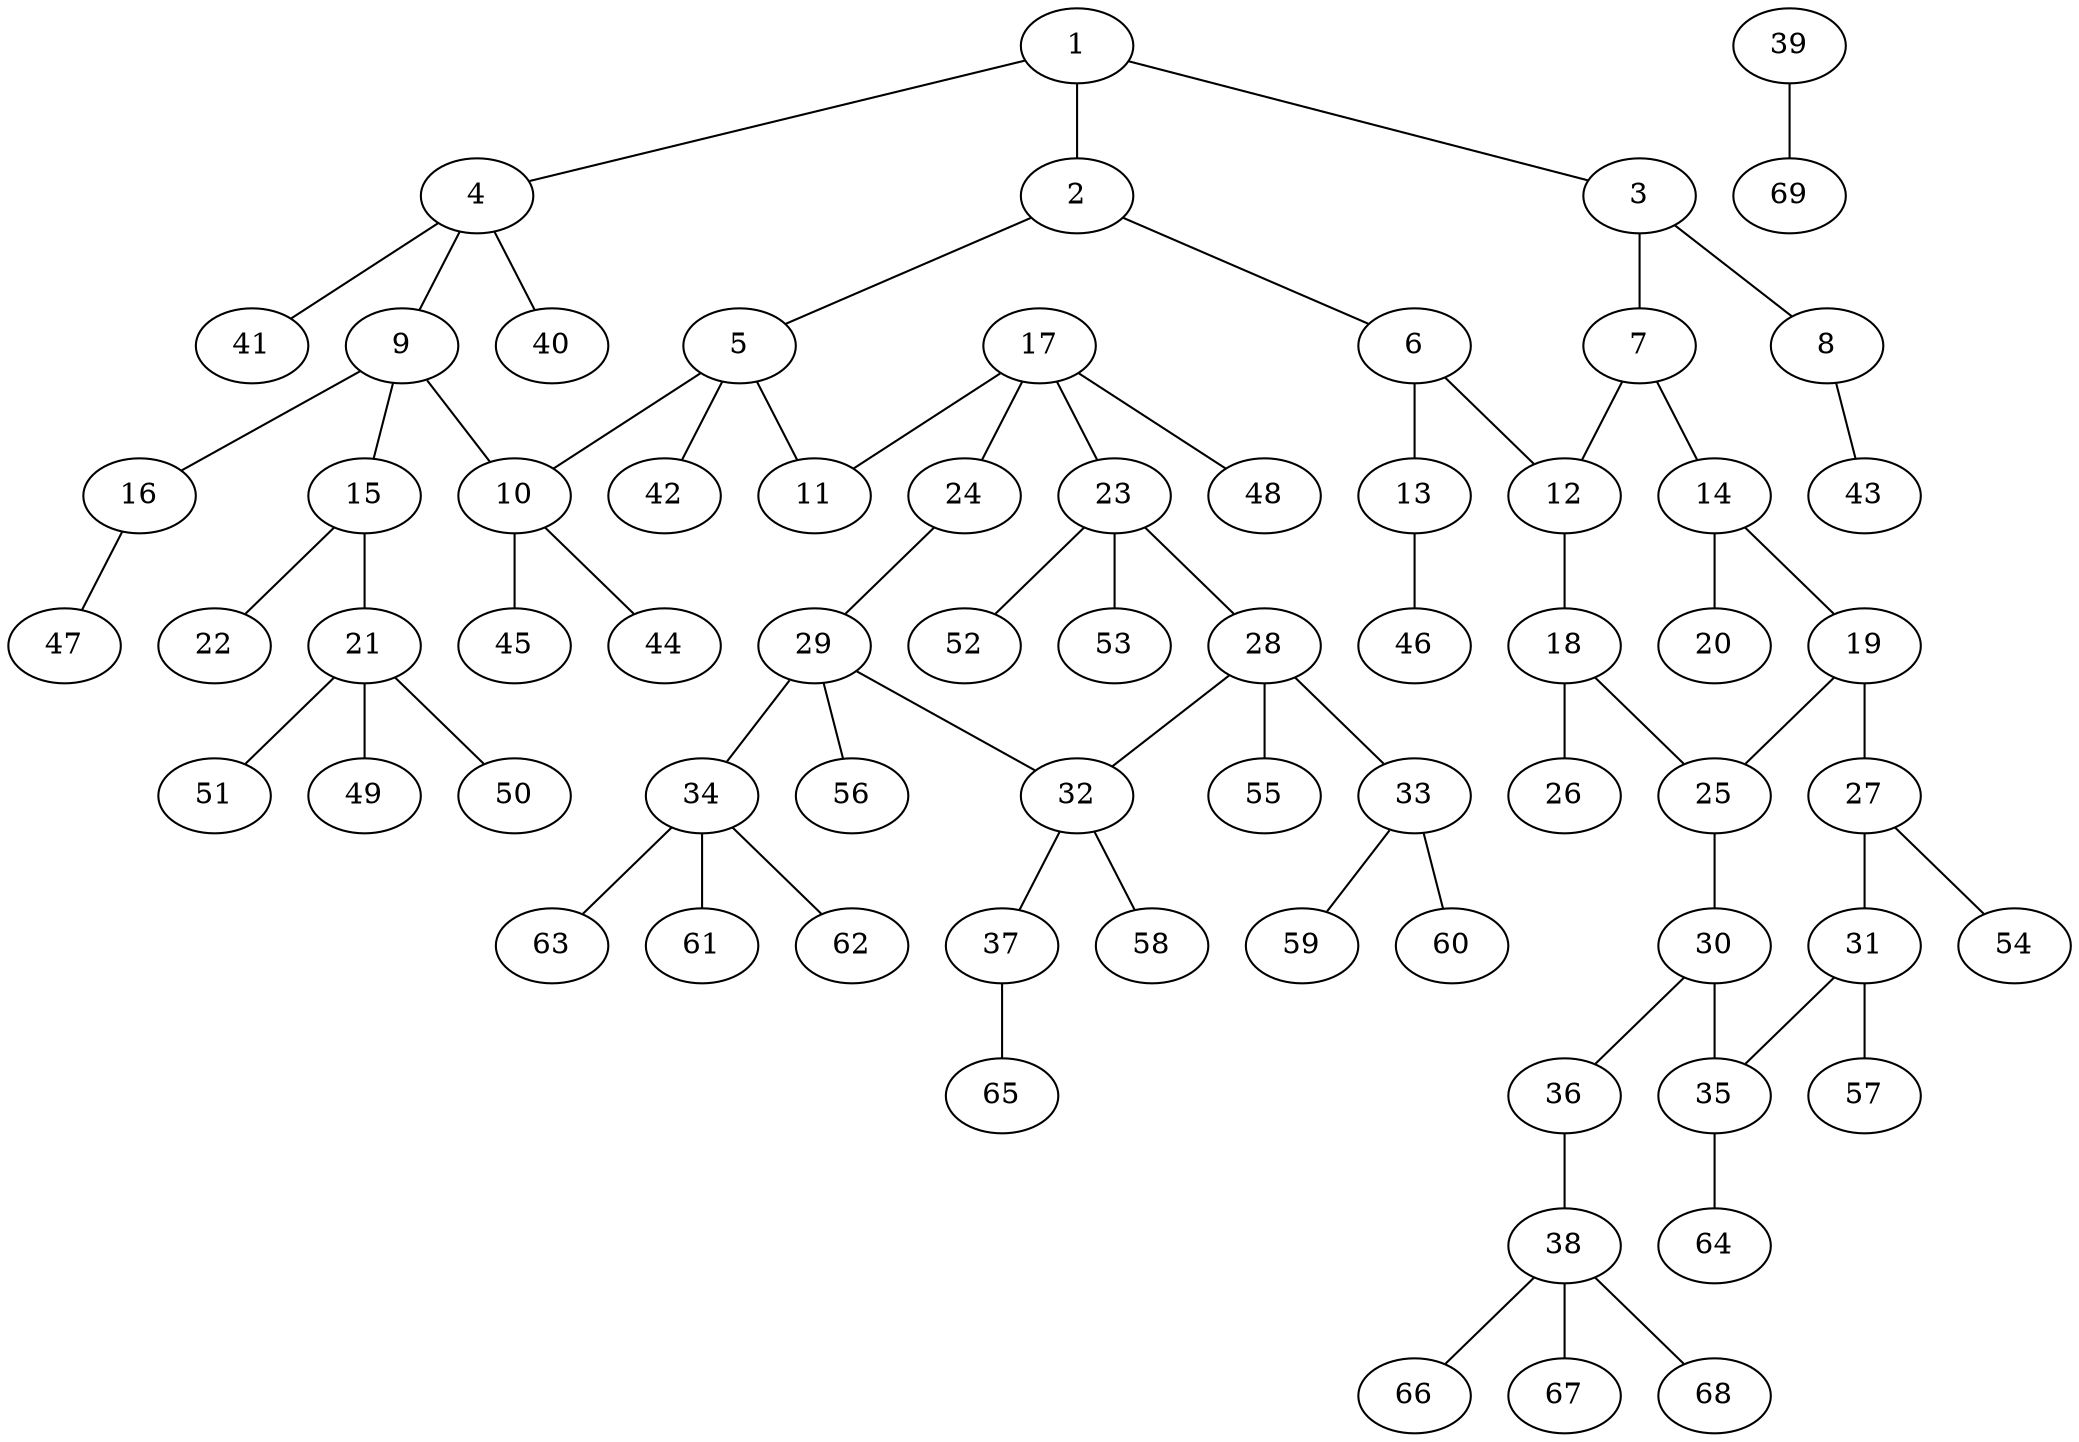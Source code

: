 graph molecule_4220 {
	1	 [chem=C];
	2	 [chem=C];
	1 -- 2	 [valence=1];
	3	 [chem=C];
	1 -- 3	 [valence=2];
	4	 [chem=C];
	1 -- 4	 [valence=1];
	5	 [chem=C];
	2 -- 5	 [valence=1];
	6	 [chem=C];
	2 -- 6	 [valence=2];
	7	 [chem=C];
	3 -- 7	 [valence=1];
	8	 [chem=O];
	3 -- 8	 [valence=1];
	9	 [chem=C];
	4 -- 9	 [valence=1];
	40	 [chem=H];
	4 -- 40	 [valence=1];
	41	 [chem=H];
	4 -- 41	 [valence=1];
	10	 [chem=C];
	5 -- 10	 [valence=1];
	11	 [chem=O];
	5 -- 11	 [valence=1];
	42	 [chem=H];
	5 -- 42	 [valence=1];
	12	 [chem=C];
	6 -- 12	 [valence=1];
	13	 [chem=O];
	6 -- 13	 [valence=1];
	7 -- 12	 [valence=2];
	14	 [chem=C];
	7 -- 14	 [valence=1];
	43	 [chem=H];
	8 -- 43	 [valence=1];
	9 -- 10	 [valence=1];
	15	 [chem=C];
	9 -- 15	 [valence=1];
	16	 [chem=O];
	9 -- 16	 [valence=1];
	44	 [chem=H];
	10 -- 44	 [valence=1];
	45	 [chem=H];
	10 -- 45	 [valence=1];
	18	 [chem=C];
	12 -- 18	 [valence=1];
	46	 [chem=H];
	13 -- 46	 [valence=1];
	19	 [chem=C];
	14 -- 19	 [valence=1];
	20	 [chem=O];
	14 -- 20	 [valence=2];
	21	 [chem=C];
	15 -- 21	 [valence=1];
	22	 [chem=O];
	15 -- 22	 [valence=2];
	47	 [chem=H];
	16 -- 47	 [valence=1];
	17	 [chem=C];
	17 -- 11	 [valence=1];
	23	 [chem=C];
	17 -- 23	 [valence=1];
	24	 [chem=O];
	17 -- 24	 [valence=1];
	48	 [chem=H];
	17 -- 48	 [valence=1];
	25	 [chem=C];
	18 -- 25	 [valence=1];
	26	 [chem=O];
	18 -- 26	 [valence=2];
	19 -- 25	 [valence=2];
	27	 [chem=C];
	19 -- 27	 [valence=1];
	49	 [chem=H];
	21 -- 49	 [valence=1];
	50	 [chem=H];
	21 -- 50	 [valence=1];
	51	 [chem=H];
	21 -- 51	 [valence=1];
	28	 [chem=C];
	23 -- 28	 [valence=1];
	52	 [chem=H];
	23 -- 52	 [valence=1];
	53	 [chem=H];
	23 -- 53	 [valence=1];
	29	 [chem=C];
	24 -- 29	 [valence=1];
	30	 [chem=C];
	25 -- 30	 [valence=1];
	31	 [chem=C];
	27 -- 31	 [valence=2];
	54	 [chem=H];
	27 -- 54	 [valence=1];
	32	 [chem=C];
	28 -- 32	 [valence=1];
	33	 [chem=N];
	28 -- 33	 [valence=1];
	55	 [chem=H];
	28 -- 55	 [valence=1];
	29 -- 32	 [valence=1];
	34	 [chem=C];
	29 -- 34	 [valence=1];
	56	 [chem=H];
	29 -- 56	 [valence=1];
	35	 [chem=C];
	30 -- 35	 [valence=2];
	36	 [chem=O];
	30 -- 36	 [valence=1];
	31 -- 35	 [valence=1];
	57	 [chem=H];
	31 -- 57	 [valence=1];
	37	 [chem=O];
	32 -- 37	 [valence=1];
	58	 [chem=H];
	32 -- 58	 [valence=1];
	59	 [chem=H];
	33 -- 59	 [valence=1];
	60	 [chem=H];
	33 -- 60	 [valence=1];
	61	 [chem=H];
	34 -- 61	 [valence=1];
	62	 [chem=H];
	34 -- 62	 [valence=1];
	63	 [chem=H];
	34 -- 63	 [valence=1];
	64	 [chem=H];
	35 -- 64	 [valence=1];
	38	 [chem=C];
	36 -- 38	 [valence=1];
	65	 [chem=H];
	37 -- 65	 [valence=1];
	66	 [chem=H];
	38 -- 66	 [valence=1];
	67	 [chem=H];
	38 -- 67	 [valence=1];
	68	 [chem=H];
	38 -- 68	 [valence=1];
	39	 [chem=Cl];
	69	 [chem=H];
	39 -- 69	 [valence=1];
}
